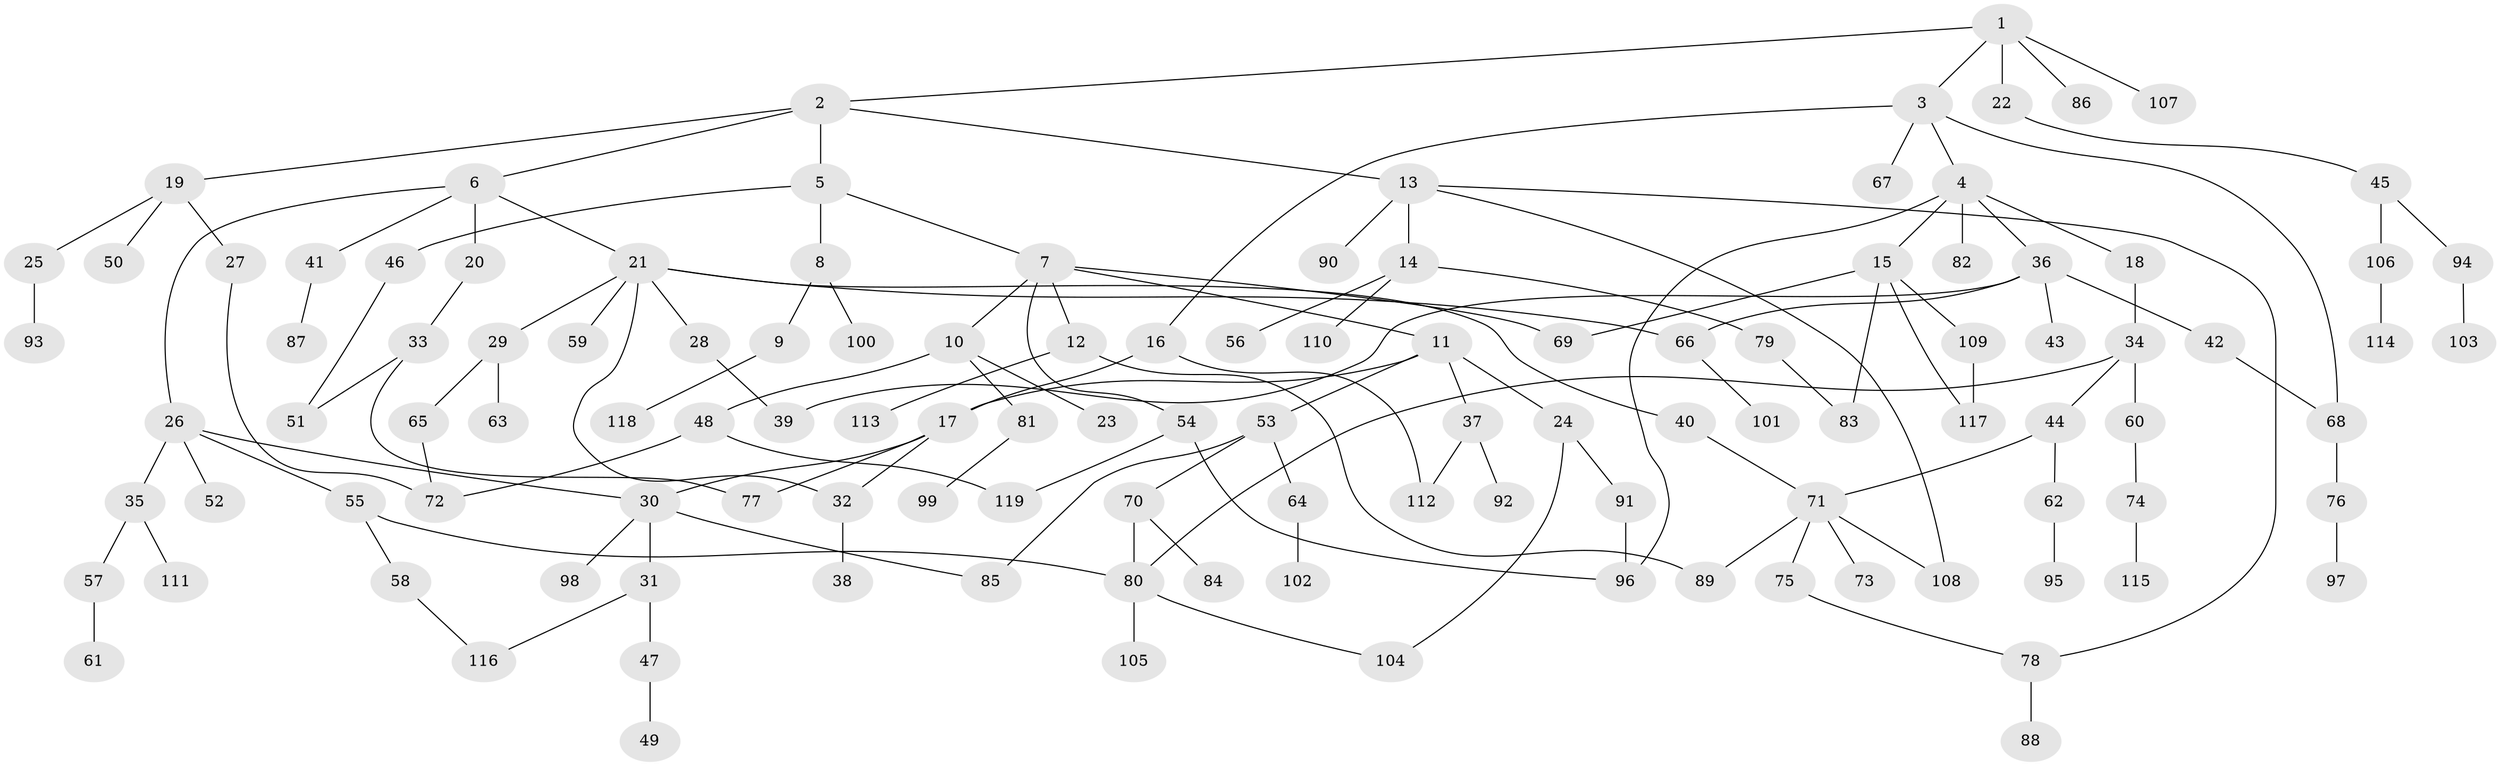 // Generated by graph-tools (version 1.1) at 2025/25/03/09/25 03:25:31]
// undirected, 119 vertices, 144 edges
graph export_dot {
graph [start="1"]
  node [color=gray90,style=filled];
  1;
  2;
  3;
  4;
  5;
  6;
  7;
  8;
  9;
  10;
  11;
  12;
  13;
  14;
  15;
  16;
  17;
  18;
  19;
  20;
  21;
  22;
  23;
  24;
  25;
  26;
  27;
  28;
  29;
  30;
  31;
  32;
  33;
  34;
  35;
  36;
  37;
  38;
  39;
  40;
  41;
  42;
  43;
  44;
  45;
  46;
  47;
  48;
  49;
  50;
  51;
  52;
  53;
  54;
  55;
  56;
  57;
  58;
  59;
  60;
  61;
  62;
  63;
  64;
  65;
  66;
  67;
  68;
  69;
  70;
  71;
  72;
  73;
  74;
  75;
  76;
  77;
  78;
  79;
  80;
  81;
  82;
  83;
  84;
  85;
  86;
  87;
  88;
  89;
  90;
  91;
  92;
  93;
  94;
  95;
  96;
  97;
  98;
  99;
  100;
  101;
  102;
  103;
  104;
  105;
  106;
  107;
  108;
  109;
  110;
  111;
  112;
  113;
  114;
  115;
  116;
  117;
  118;
  119;
  1 -- 2;
  1 -- 3;
  1 -- 22;
  1 -- 86;
  1 -- 107;
  2 -- 5;
  2 -- 6;
  2 -- 13;
  2 -- 19;
  3 -- 4;
  3 -- 16;
  3 -- 67;
  3 -- 68;
  4 -- 15;
  4 -- 18;
  4 -- 36;
  4 -- 82;
  4 -- 96;
  5 -- 7;
  5 -- 8;
  5 -- 46;
  6 -- 20;
  6 -- 21;
  6 -- 26;
  6 -- 41;
  7 -- 10;
  7 -- 11;
  7 -- 12;
  7 -- 54;
  7 -- 69;
  8 -- 9;
  8 -- 100;
  9 -- 118;
  10 -- 23;
  10 -- 48;
  10 -- 81;
  11 -- 17;
  11 -- 24;
  11 -- 37;
  11 -- 53;
  12 -- 89;
  12 -- 113;
  13 -- 14;
  13 -- 78;
  13 -- 90;
  13 -- 108;
  14 -- 56;
  14 -- 79;
  14 -- 110;
  15 -- 69;
  15 -- 109;
  15 -- 117;
  15 -- 83;
  16 -- 112;
  16 -- 17;
  17 -- 30;
  17 -- 77;
  17 -- 32;
  18 -- 34;
  19 -- 25;
  19 -- 27;
  19 -- 50;
  20 -- 33;
  21 -- 28;
  21 -- 29;
  21 -- 32;
  21 -- 40;
  21 -- 59;
  21 -- 66;
  22 -- 45;
  24 -- 91;
  24 -- 104;
  25 -- 93;
  26 -- 35;
  26 -- 52;
  26 -- 55;
  26 -- 30;
  27 -- 72;
  28 -- 39;
  29 -- 63;
  29 -- 65;
  30 -- 31;
  30 -- 85;
  30 -- 98;
  31 -- 47;
  31 -- 116;
  32 -- 38;
  33 -- 51;
  33 -- 77;
  34 -- 44;
  34 -- 60;
  34 -- 80;
  35 -- 57;
  35 -- 111;
  36 -- 39;
  36 -- 42;
  36 -- 43;
  36 -- 66;
  37 -- 92;
  37 -- 112;
  40 -- 71;
  41 -- 87;
  42 -- 68;
  44 -- 62;
  44 -- 71;
  45 -- 94;
  45 -- 106;
  46 -- 51;
  47 -- 49;
  48 -- 72;
  48 -- 119;
  53 -- 64;
  53 -- 70;
  53 -- 85;
  54 -- 96;
  54 -- 119;
  55 -- 58;
  55 -- 80;
  57 -- 61;
  58 -- 116;
  60 -- 74;
  62 -- 95;
  64 -- 102;
  65 -- 72;
  66 -- 101;
  68 -- 76;
  70 -- 84;
  70 -- 80;
  71 -- 73;
  71 -- 75;
  71 -- 89;
  71 -- 108;
  74 -- 115;
  75 -- 78;
  76 -- 97;
  78 -- 88;
  79 -- 83;
  80 -- 105;
  80 -- 104;
  81 -- 99;
  91 -- 96;
  94 -- 103;
  106 -- 114;
  109 -- 117;
}
